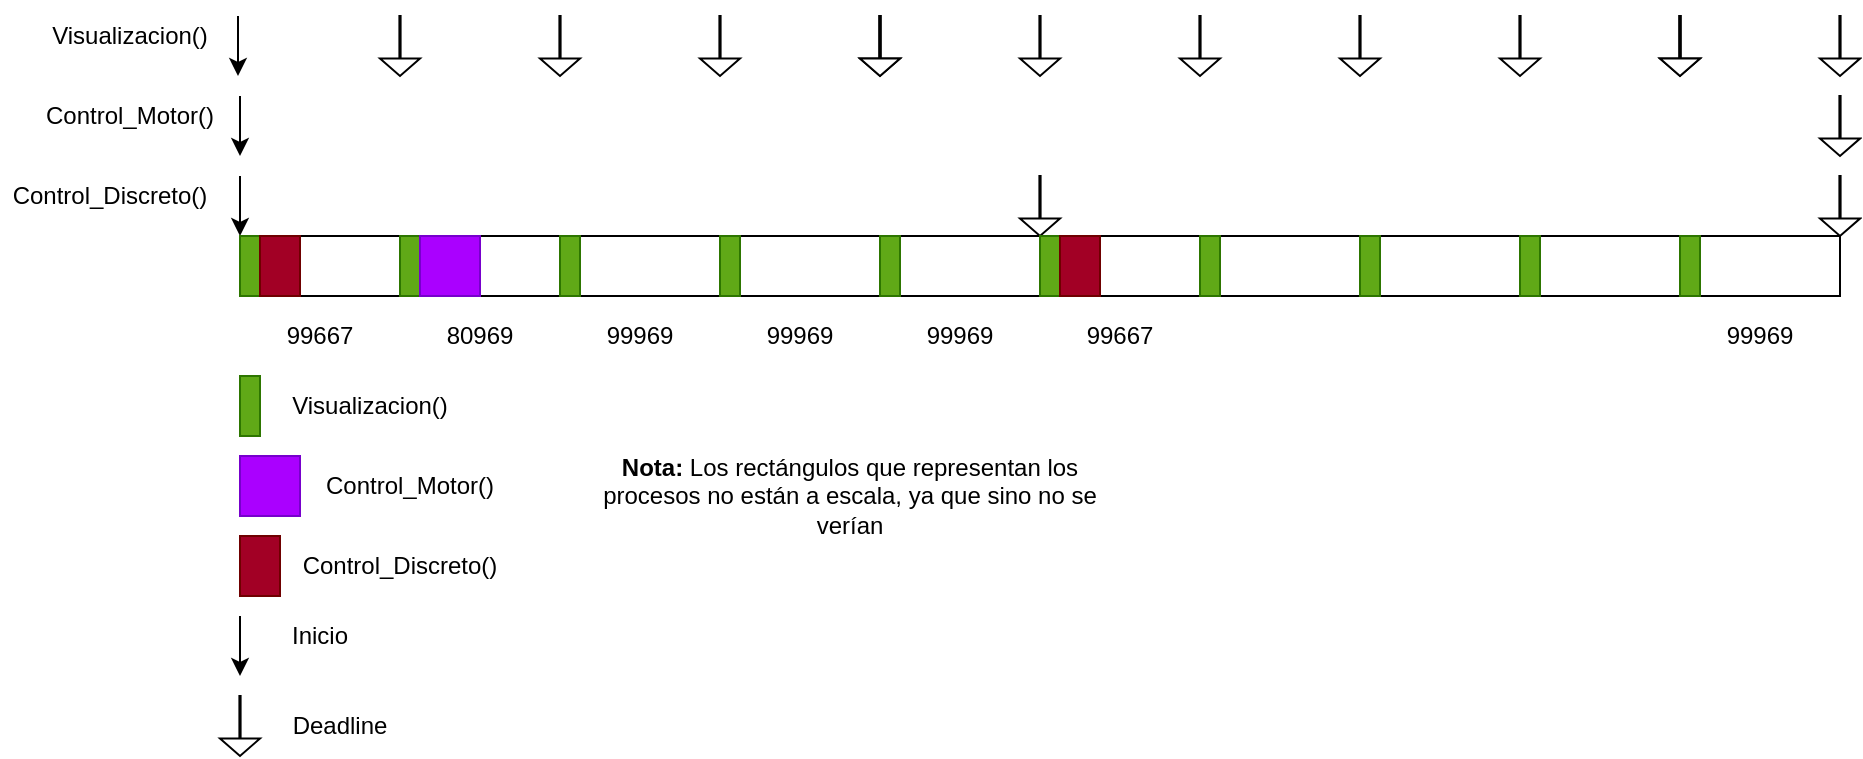 <mxfile version="13.1.1" type="device"><diagram id="BFO3v_tvtua-AOxuuYVO" name="Page-1"><mxGraphModel dx="1304" dy="710" grid="1" gridSize="10" guides="1" tooltips="1" connect="1" arrows="1" fold="1" page="1" pageScale="1" pageWidth="827" pageHeight="1169" math="0" shadow="0"><root><mxCell id="0"/><mxCell id="1" parent="0"/><mxCell id="bCf6Img-Ew_8mx96-Sab-4" value="" style="endArrow=none;html=1;" edge="1" parent="1"><mxGeometry width="50" height="50" relative="1" as="geometry"><mxPoint x="40" y="450" as="sourcePoint"/><mxPoint x="660" y="450" as="targetPoint"/></mxGeometry></mxCell><mxCell id="bCf6Img-Ew_8mx96-Sab-5" value="" style="endArrow=classic;html=1;" edge="1" parent="1"><mxGeometry width="50" height="50" relative="1" as="geometry"><mxPoint x="40" y="390" as="sourcePoint"/><mxPoint x="40" y="420" as="targetPoint"/></mxGeometry></mxCell><mxCell id="bCf6Img-Ew_8mx96-Sab-6" value="" style="html=1;shadow=0;dashed=0;align=center;verticalAlign=middle;shape=mxgraph.arrows2.arrow;dy=0.97;dx=8.72;direction=south;notch=0;" vertex="1" parent="1"><mxGeometry x="430" y="390" width="20" height="30" as="geometry"/></mxCell><mxCell id="bCf6Img-Ew_8mx96-Sab-10" value="&lt;div&gt;Control_Discreto()&lt;/div&gt;" style="text;html=1;strokeColor=none;fillColor=none;align=center;verticalAlign=middle;whiteSpace=wrap;rounded=0;" vertex="1" parent="1"><mxGeometry x="-80" y="390" width="110" height="20" as="geometry"/></mxCell><mxCell id="bCf6Img-Ew_8mx96-Sab-14" value="" style="rounded=0;whiteSpace=wrap;html=1;" vertex="1" parent="1"><mxGeometry x="40" y="420" width="80" height="30" as="geometry"/></mxCell><mxCell id="bCf6Img-Ew_8mx96-Sab-15" value="" style="rounded=0;whiteSpace=wrap;html=1;" vertex="1" parent="1"><mxGeometry x="120" y="420" width="80" height="30" as="geometry"/></mxCell><mxCell id="bCf6Img-Ew_8mx96-Sab-16" value="" style="rounded=0;whiteSpace=wrap;html=1;" vertex="1" parent="1"><mxGeometry x="200" y="420" width="80" height="30" as="geometry"/></mxCell><mxCell id="bCf6Img-Ew_8mx96-Sab-17" value="" style="rounded=0;whiteSpace=wrap;html=1;" vertex="1" parent="1"><mxGeometry x="280" y="420" width="80" height="30" as="geometry"/></mxCell><mxCell id="bCf6Img-Ew_8mx96-Sab-18" value="" style="rounded=0;whiteSpace=wrap;html=1;" vertex="1" parent="1"><mxGeometry x="360" y="420" width="80" height="30" as="geometry"/></mxCell><mxCell id="bCf6Img-Ew_8mx96-Sab-19" value="" style="rounded=0;whiteSpace=wrap;html=1;" vertex="1" parent="1"><mxGeometry x="440" y="420" width="80" height="30" as="geometry"/></mxCell><mxCell id="bCf6Img-Ew_8mx96-Sab-22" value="" style="rounded=0;whiteSpace=wrap;html=1;" vertex="1" parent="1"><mxGeometry x="600" y="420" width="80" height="30" as="geometry"/></mxCell><mxCell id="bCf6Img-Ew_8mx96-Sab-25" value="" style="rounded=0;whiteSpace=wrap;html=1;" vertex="1" parent="1"><mxGeometry x="520" y="420" width="80" height="30" as="geometry"/></mxCell><mxCell id="bCf6Img-Ew_8mx96-Sab-26" value="" style="rounded=0;whiteSpace=wrap;html=1;" vertex="1" parent="1"><mxGeometry x="680" y="420" width="80" height="30" as="geometry"/></mxCell><mxCell id="bCf6Img-Ew_8mx96-Sab-27" value="" style="rounded=0;whiteSpace=wrap;html=1;" vertex="1" parent="1"><mxGeometry x="760" y="420" width="80" height="30" as="geometry"/></mxCell><mxCell id="bCf6Img-Ew_8mx96-Sab-33" value="" style="endArrow=classic;html=1;" edge="1" parent="1"><mxGeometry width="50" height="50" relative="1" as="geometry"><mxPoint x="40" y="350" as="sourcePoint"/><mxPoint x="40" y="380" as="targetPoint"/></mxGeometry></mxCell><mxCell id="bCf6Img-Ew_8mx96-Sab-34" value="Control_Motor()" style="text;html=1;strokeColor=none;fillColor=none;align=center;verticalAlign=middle;whiteSpace=wrap;rounded=0;" vertex="1" parent="1"><mxGeometry x="-60" y="350" width="90" height="20" as="geometry"/></mxCell><mxCell id="bCf6Img-Ew_8mx96-Sab-35" value="" style="endArrow=classic;html=1;" edge="1" parent="1"><mxGeometry width="50" height="50" relative="1" as="geometry"><mxPoint x="39" y="310" as="sourcePoint"/><mxPoint x="39" y="340" as="targetPoint"/></mxGeometry></mxCell><mxCell id="bCf6Img-Ew_8mx96-Sab-36" value="Visualizacion()" style="text;html=1;strokeColor=none;fillColor=none;align=center;verticalAlign=middle;whiteSpace=wrap;rounded=0;" vertex="1" parent="1"><mxGeometry x="-60" y="310" width="90" height="20" as="geometry"/></mxCell><mxCell id="bCf6Img-Ew_8mx96-Sab-44" value="" style="html=1;shadow=0;dashed=0;align=center;verticalAlign=middle;shape=mxgraph.arrows2.arrow;dy=0.97;dx=8.72;direction=south;notch=0;" vertex="1" parent="1"><mxGeometry x="830" y="390" width="20" height="30" as="geometry"/></mxCell><mxCell id="bCf6Img-Ew_8mx96-Sab-45" value="" style="html=1;shadow=0;dashed=0;align=center;verticalAlign=middle;shape=mxgraph.arrows2.arrow;dy=0.97;dx=8.72;direction=south;notch=0;" vertex="1" parent="1"><mxGeometry x="110" y="310" width="20" height="30" as="geometry"/></mxCell><mxCell id="bCf6Img-Ew_8mx96-Sab-46" value="" style="html=1;shadow=0;dashed=0;align=center;verticalAlign=middle;shape=mxgraph.arrows2.arrow;dy=0.97;dx=8.72;direction=south;notch=0;" vertex="1" parent="1"><mxGeometry x="190" y="310" width="20" height="30" as="geometry"/></mxCell><mxCell id="bCf6Img-Ew_8mx96-Sab-47" value="" style="html=1;shadow=0;dashed=0;align=center;verticalAlign=middle;shape=mxgraph.arrows2.arrow;dy=0.97;dx=8.72;direction=south;notch=0;" vertex="1" parent="1"><mxGeometry x="270" y="310" width="20" height="30" as="geometry"/></mxCell><mxCell id="bCf6Img-Ew_8mx96-Sab-48" value="" style="html=1;shadow=0;dashed=0;align=center;verticalAlign=middle;shape=mxgraph.arrows2.arrow;dy=0.97;dx=8.72;direction=south;notch=0;" vertex="1" parent="1"><mxGeometry x="350" y="310" width="20" height="30" as="geometry"/></mxCell><mxCell id="bCf6Img-Ew_8mx96-Sab-49" value="" style="html=1;shadow=0;dashed=0;align=center;verticalAlign=middle;shape=mxgraph.arrows2.arrow;dy=0.97;dx=8.72;direction=south;notch=0;" vertex="1" parent="1"><mxGeometry x="350" y="310" width="20" height="30" as="geometry"/></mxCell><mxCell id="bCf6Img-Ew_8mx96-Sab-50" value="" style="html=1;shadow=0;dashed=0;align=center;verticalAlign=middle;shape=mxgraph.arrows2.arrow;dy=0.97;dx=8.72;direction=south;notch=0;" vertex="1" parent="1"><mxGeometry x="430" y="310" width="20" height="30" as="geometry"/></mxCell><mxCell id="bCf6Img-Ew_8mx96-Sab-57" value="" style="html=1;shadow=0;dashed=0;align=center;verticalAlign=middle;shape=mxgraph.arrows2.arrow;dy=0.97;dx=8.72;direction=south;notch=0;" vertex="1" parent="1"><mxGeometry x="510" y="310" width="20" height="30" as="geometry"/></mxCell><mxCell id="bCf6Img-Ew_8mx96-Sab-58" value="" style="html=1;shadow=0;dashed=0;align=center;verticalAlign=middle;shape=mxgraph.arrows2.arrow;dy=0.97;dx=8.72;direction=south;notch=0;" vertex="1" parent="1"><mxGeometry x="590" y="310" width="20" height="30" as="geometry"/></mxCell><mxCell id="bCf6Img-Ew_8mx96-Sab-59" value="" style="html=1;shadow=0;dashed=0;align=center;verticalAlign=middle;shape=mxgraph.arrows2.arrow;dy=0.97;dx=8.72;direction=south;notch=0;" vertex="1" parent="1"><mxGeometry x="670" y="310" width="20" height="30" as="geometry"/></mxCell><mxCell id="bCf6Img-Ew_8mx96-Sab-60" value="" style="html=1;shadow=0;dashed=0;align=center;verticalAlign=middle;shape=mxgraph.arrows2.arrow;dy=0.97;dx=8.72;direction=south;notch=0;" vertex="1" parent="1"><mxGeometry x="750" y="310" width="20" height="30" as="geometry"/></mxCell><mxCell id="bCf6Img-Ew_8mx96-Sab-61" value="" style="html=1;shadow=0;dashed=0;align=center;verticalAlign=middle;shape=mxgraph.arrows2.arrow;dy=0.97;dx=8.72;direction=south;notch=0;" vertex="1" parent="1"><mxGeometry x="750" y="310" width="20" height="30" as="geometry"/></mxCell><mxCell id="bCf6Img-Ew_8mx96-Sab-62" value="" style="html=1;shadow=0;dashed=0;align=center;verticalAlign=middle;shape=mxgraph.arrows2.arrow;dy=0.97;dx=8.72;direction=south;notch=0;" vertex="1" parent="1"><mxGeometry x="830" y="310" width="20" height="30" as="geometry"/></mxCell><mxCell id="bCf6Img-Ew_8mx96-Sab-63" value="" style="html=1;shadow=0;dashed=0;align=center;verticalAlign=middle;shape=mxgraph.arrows2.arrow;dy=0.97;dx=8.72;direction=south;notch=0;" vertex="1" parent="1"><mxGeometry x="830" y="350" width="20" height="30" as="geometry"/></mxCell><mxCell id="bCf6Img-Ew_8mx96-Sab-75" value="" style="rounded=0;whiteSpace=wrap;html=1;fillColor=#60a917;strokeColor=#2D7600;fontColor=#ffffff;" vertex="1" parent="1"><mxGeometry x="40" y="420" width="10" height="30" as="geometry"/></mxCell><mxCell id="bCf6Img-Ew_8mx96-Sab-76" value="" style="rounded=0;whiteSpace=wrap;html=1;fillColor=#60a917;strokeColor=#2D7600;fontColor=#ffffff;" vertex="1" parent="1"><mxGeometry x="120" y="420" width="10" height="30" as="geometry"/></mxCell><mxCell id="bCf6Img-Ew_8mx96-Sab-77" value="" style="rounded=0;whiteSpace=wrap;html=1;fillColor=#60a917;strokeColor=#2D7600;fontColor=#ffffff;" vertex="1" parent="1"><mxGeometry x="200" y="420" width="10" height="30" as="geometry"/></mxCell><mxCell id="bCf6Img-Ew_8mx96-Sab-78" value="" style="rounded=0;whiteSpace=wrap;html=1;fillColor=#60a917;strokeColor=#2D7600;fontColor=#ffffff;" vertex="1" parent="1"><mxGeometry x="280" y="420" width="10" height="30" as="geometry"/></mxCell><mxCell id="bCf6Img-Ew_8mx96-Sab-82" value="" style="rounded=0;whiteSpace=wrap;html=1;fillColor=#60a917;strokeColor=#2D7600;fontColor=#ffffff;" vertex="1" parent="1"><mxGeometry x="360" y="420" width="10" height="30" as="geometry"/></mxCell><mxCell id="bCf6Img-Ew_8mx96-Sab-83" value="" style="rounded=0;whiteSpace=wrap;html=1;fillColor=#60a917;strokeColor=#2D7600;fontColor=#ffffff;" vertex="1" parent="1"><mxGeometry x="440" y="420" width="10" height="30" as="geometry"/></mxCell><mxCell id="bCf6Img-Ew_8mx96-Sab-84" value="" style="rounded=0;whiteSpace=wrap;html=1;fillColor=#60a917;strokeColor=#2D7600;fontColor=#ffffff;" vertex="1" parent="1"><mxGeometry x="520" y="420" width="10" height="30" as="geometry"/></mxCell><mxCell id="bCf6Img-Ew_8mx96-Sab-86" value="" style="rounded=0;whiteSpace=wrap;html=1;fillColor=#60a917;strokeColor=#2D7600;fontColor=#ffffff;" vertex="1" parent="1"><mxGeometry x="600" y="420" width="10" height="30" as="geometry"/></mxCell><mxCell id="bCf6Img-Ew_8mx96-Sab-88" value="" style="rounded=0;whiteSpace=wrap;html=1;fillColor=#60a917;strokeColor=#2D7600;fontColor=#ffffff;" vertex="1" parent="1"><mxGeometry x="680" y="420" width="10" height="30" as="geometry"/></mxCell><mxCell id="bCf6Img-Ew_8mx96-Sab-89" value="" style="rounded=0;whiteSpace=wrap;html=1;fillColor=#60a917;strokeColor=#2D7600;fontColor=#ffffff;" vertex="1" parent="1"><mxGeometry x="760" y="420" width="10" height="30" as="geometry"/></mxCell><mxCell id="bCf6Img-Ew_8mx96-Sab-90" value="" style="rounded=0;whiteSpace=wrap;html=1;fillColor=#60a917;strokeColor=#2D7600;fontColor=#ffffff;" vertex="1" parent="1"><mxGeometry x="40" y="490" width="10" height="30" as="geometry"/></mxCell><mxCell id="bCf6Img-Ew_8mx96-Sab-91" value="" style="rounded=0;whiteSpace=wrap;html=1;fillColor=#a20025;strokeColor=#6F0000;fontColor=#ffffff;" vertex="1" parent="1"><mxGeometry x="50" y="420" width="20" height="30" as="geometry"/></mxCell><mxCell id="bCf6Img-Ew_8mx96-Sab-93" value="" style="rounded=0;whiteSpace=wrap;html=1;fillColor=#a20025;strokeColor=#6F0000;fontColor=#ffffff;" vertex="1" parent="1"><mxGeometry x="40" y="570" width="20" height="30" as="geometry"/></mxCell><mxCell id="bCf6Img-Ew_8mx96-Sab-94" value="" style="rounded=0;whiteSpace=wrap;html=1;fillColor=#a20025;strokeColor=#6F0000;fontColor=#ffffff;" vertex="1" parent="1"><mxGeometry x="450" y="420" width="20" height="30" as="geometry"/></mxCell><mxCell id="bCf6Img-Ew_8mx96-Sab-95" value="" style="rounded=0;whiteSpace=wrap;html=1;fillColor=#aa00ff;strokeColor=#7700CC;fontColor=#ffffff;" vertex="1" parent="1"><mxGeometry x="130" y="420" width="30" height="30" as="geometry"/></mxCell><mxCell id="bCf6Img-Ew_8mx96-Sab-98" value="" style="rounded=0;whiteSpace=wrap;html=1;fillColor=#aa00ff;strokeColor=#7700CC;fontColor=#ffffff;" vertex="1" parent="1"><mxGeometry x="40" y="530" width="30" height="30" as="geometry"/></mxCell><mxCell id="bCf6Img-Ew_8mx96-Sab-99" value="Control_Motor()" style="text;html=1;strokeColor=none;fillColor=none;align=center;verticalAlign=middle;whiteSpace=wrap;rounded=0;" vertex="1" parent="1"><mxGeometry x="80" y="535" width="90" height="20" as="geometry"/></mxCell><mxCell id="bCf6Img-Ew_8mx96-Sab-100" value="Visualizacion()" style="text;html=1;strokeColor=none;fillColor=none;align=center;verticalAlign=middle;whiteSpace=wrap;rounded=0;" vertex="1" parent="1"><mxGeometry x="60" y="495" width="90" height="20" as="geometry"/></mxCell><mxCell id="bCf6Img-Ew_8mx96-Sab-101" value="&lt;div&gt;Control_Discreto()&lt;/div&gt;" style="text;html=1;strokeColor=none;fillColor=none;align=center;verticalAlign=middle;whiteSpace=wrap;rounded=0;" vertex="1" parent="1"><mxGeometry x="65" y="575" width="110" height="20" as="geometry"/></mxCell><mxCell id="bCf6Img-Ew_8mx96-Sab-102" value="" style="html=1;shadow=0;dashed=0;align=center;verticalAlign=middle;shape=mxgraph.arrows2.arrow;dy=0.97;dx=8.72;direction=south;notch=0;" vertex="1" parent="1"><mxGeometry x="30" y="650" width="20" height="30" as="geometry"/></mxCell><mxCell id="bCf6Img-Ew_8mx96-Sab-105" value="" style="endArrow=classic;html=1;" edge="1" parent="1"><mxGeometry width="50" height="50" relative="1" as="geometry"><mxPoint x="40" y="610" as="sourcePoint"/><mxPoint x="40" y="640" as="targetPoint"/></mxGeometry></mxCell><mxCell id="bCf6Img-Ew_8mx96-Sab-106" value="&lt;div&gt;Inicio&lt;/div&gt;" style="text;html=1;strokeColor=none;fillColor=none;align=center;verticalAlign=middle;whiteSpace=wrap;rounded=0;" vertex="1" parent="1"><mxGeometry x="60" y="610" width="40" height="20" as="geometry"/></mxCell><mxCell id="bCf6Img-Ew_8mx96-Sab-108" value="&lt;div&gt;Deadline&lt;/div&gt;" style="text;html=1;strokeColor=none;fillColor=none;align=center;verticalAlign=middle;whiteSpace=wrap;rounded=0;" vertex="1" parent="1"><mxGeometry x="70" y="655" width="40" height="20" as="geometry"/></mxCell><mxCell id="bCf6Img-Ew_8mx96-Sab-109" value="&lt;b&gt;Nota:&lt;/b&gt; Los rectángulos que representan los procesos no están a escala, ya que sino no se verían" style="text;html=1;strokeColor=none;fillColor=none;align=center;verticalAlign=middle;whiteSpace=wrap;rounded=0;" vertex="1" parent="1"><mxGeometry x="220" y="520" width="250" height="60" as="geometry"/></mxCell><mxCell id="bCf6Img-Ew_8mx96-Sab-111" value="80969" style="text;html=1;strokeColor=none;fillColor=none;align=center;verticalAlign=middle;whiteSpace=wrap;rounded=0;" vertex="1" parent="1"><mxGeometry x="140" y="460" width="40" height="20" as="geometry"/></mxCell><mxCell id="bCf6Img-Ew_8mx96-Sab-114" value="99667" style="text;html=1;strokeColor=none;fillColor=none;align=center;verticalAlign=middle;whiteSpace=wrap;rounded=0;" vertex="1" parent="1"><mxGeometry x="460" y="460" width="40" height="20" as="geometry"/></mxCell><mxCell id="bCf6Img-Ew_8mx96-Sab-117" value="99969" style="text;html=1;strokeColor=none;fillColor=none;align=center;verticalAlign=middle;whiteSpace=wrap;rounded=0;" vertex="1" parent="1"><mxGeometry x="380" y="460" width="40" height="20" as="geometry"/></mxCell><mxCell id="bCf6Img-Ew_8mx96-Sab-123" value="99969" style="text;html=1;strokeColor=none;fillColor=none;align=center;verticalAlign=middle;whiteSpace=wrap;rounded=0;" vertex="1" parent="1"><mxGeometry x="780" y="460" width="40" height="20" as="geometry"/></mxCell><mxCell id="bCf6Img-Ew_8mx96-Sab-124" value="99969" style="text;html=1;strokeColor=none;fillColor=none;align=center;verticalAlign=middle;whiteSpace=wrap;rounded=0;" vertex="1" parent="1"><mxGeometry x="300" y="460" width="40" height="20" as="geometry"/></mxCell><mxCell id="bCf6Img-Ew_8mx96-Sab-125" value="99969" style="text;html=1;strokeColor=none;fillColor=none;align=center;verticalAlign=middle;whiteSpace=wrap;rounded=0;" vertex="1" parent="1"><mxGeometry x="220" y="460" width="40" height="20" as="geometry"/></mxCell><mxCell id="bCf6Img-Ew_8mx96-Sab-127" value="99667" style="text;html=1;strokeColor=none;fillColor=none;align=center;verticalAlign=middle;whiteSpace=wrap;rounded=0;" vertex="1" parent="1"><mxGeometry x="60" y="460" width="40" height="20" as="geometry"/></mxCell></root></mxGraphModel></diagram></mxfile>